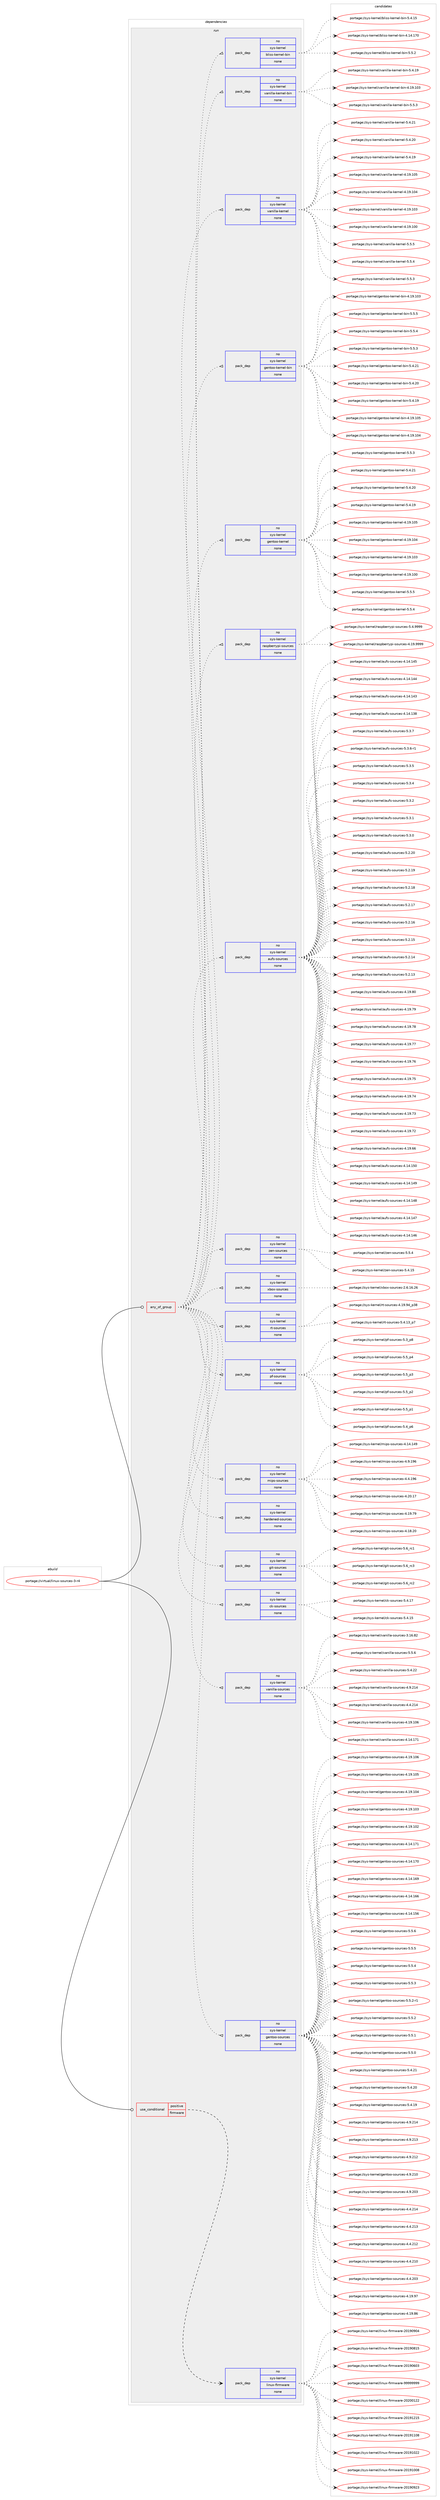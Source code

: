 digraph prolog {

# *************
# Graph options
# *************

newrank=true;
concentrate=true;
compound=true;
graph [rankdir=LR,fontname=Helvetica,fontsize=10,ranksep=1.5];#, ranksep=2.5, nodesep=0.2];
edge  [arrowhead=vee];
node  [fontname=Helvetica,fontsize=10];

# **********
# The ebuild
# **********

subgraph cluster_leftcol {
color=gray;
rank=same;
label=<<i>ebuild</i>>;
id [label="portage://virtual/linux-sources-3-r4", color=red, width=4, href="../virtual/linux-sources-3-r4.svg"];
}

# ****************
# The dependencies
# ****************

subgraph cluster_midcol {
color=gray;
label=<<i>dependencies</i>>;
subgraph cluster_compile {
fillcolor="#eeeeee";
style=filled;
label=<<i>compile</i>>;
}
subgraph cluster_compileandrun {
fillcolor="#eeeeee";
style=filled;
label=<<i>compile and run</i>>;
}
subgraph cluster_run {
fillcolor="#eeeeee";
style=filled;
label=<<i>run</i>>;
subgraph any614 {
dependency27042 [label=<<TABLE BORDER="0" CELLBORDER="1" CELLSPACING="0" CELLPADDING="4"><TR><TD CELLPADDING="10">any_of_group</TD></TR></TABLE>>, shape=none, color=red];subgraph pack21872 {
dependency27043 [label=<<TABLE BORDER="0" CELLBORDER="1" CELLSPACING="0" CELLPADDING="4" WIDTH="220"><TR><TD ROWSPAN="6" CELLPADDING="30">pack_dep</TD></TR><TR><TD WIDTH="110">no</TD></TR><TR><TD>sys-kernel</TD></TR><TR><TD>gentoo-sources</TD></TR><TR><TD>none</TD></TR><TR><TD></TD></TR></TABLE>>, shape=none, color=blue];
}
dependency27042:e -> dependency27043:w [weight=20,style="dotted",arrowhead="oinv"];
subgraph pack21873 {
dependency27044 [label=<<TABLE BORDER="0" CELLBORDER="1" CELLSPACING="0" CELLPADDING="4" WIDTH="220"><TR><TD ROWSPAN="6" CELLPADDING="30">pack_dep</TD></TR><TR><TD WIDTH="110">no</TD></TR><TR><TD>sys-kernel</TD></TR><TR><TD>vanilla-sources</TD></TR><TR><TD>none</TD></TR><TR><TD></TD></TR></TABLE>>, shape=none, color=blue];
}
dependency27042:e -> dependency27044:w [weight=20,style="dotted",arrowhead="oinv"];
subgraph pack21874 {
dependency27045 [label=<<TABLE BORDER="0" CELLBORDER="1" CELLSPACING="0" CELLPADDING="4" WIDTH="220"><TR><TD ROWSPAN="6" CELLPADDING="30">pack_dep</TD></TR><TR><TD WIDTH="110">no</TD></TR><TR><TD>sys-kernel</TD></TR><TR><TD>ck-sources</TD></TR><TR><TD>none</TD></TR><TR><TD></TD></TR></TABLE>>, shape=none, color=blue];
}
dependency27042:e -> dependency27045:w [weight=20,style="dotted",arrowhead="oinv"];
subgraph pack21875 {
dependency27046 [label=<<TABLE BORDER="0" CELLBORDER="1" CELLSPACING="0" CELLPADDING="4" WIDTH="220"><TR><TD ROWSPAN="6" CELLPADDING="30">pack_dep</TD></TR><TR><TD WIDTH="110">no</TD></TR><TR><TD>sys-kernel</TD></TR><TR><TD>git-sources</TD></TR><TR><TD>none</TD></TR><TR><TD></TD></TR></TABLE>>, shape=none, color=blue];
}
dependency27042:e -> dependency27046:w [weight=20,style="dotted",arrowhead="oinv"];
subgraph pack21876 {
dependency27047 [label=<<TABLE BORDER="0" CELLBORDER="1" CELLSPACING="0" CELLPADDING="4" WIDTH="220"><TR><TD ROWSPAN="6" CELLPADDING="30">pack_dep</TD></TR><TR><TD WIDTH="110">no</TD></TR><TR><TD>sys-kernel</TD></TR><TR><TD>hardened-sources</TD></TR><TR><TD>none</TD></TR><TR><TD></TD></TR></TABLE>>, shape=none, color=blue];
}
dependency27042:e -> dependency27047:w [weight=20,style="dotted",arrowhead="oinv"];
subgraph pack21877 {
dependency27048 [label=<<TABLE BORDER="0" CELLBORDER="1" CELLSPACING="0" CELLPADDING="4" WIDTH="220"><TR><TD ROWSPAN="6" CELLPADDING="30">pack_dep</TD></TR><TR><TD WIDTH="110">no</TD></TR><TR><TD>sys-kernel</TD></TR><TR><TD>mips-sources</TD></TR><TR><TD>none</TD></TR><TR><TD></TD></TR></TABLE>>, shape=none, color=blue];
}
dependency27042:e -> dependency27048:w [weight=20,style="dotted",arrowhead="oinv"];
subgraph pack21878 {
dependency27049 [label=<<TABLE BORDER="0" CELLBORDER="1" CELLSPACING="0" CELLPADDING="4" WIDTH="220"><TR><TD ROWSPAN="6" CELLPADDING="30">pack_dep</TD></TR><TR><TD WIDTH="110">no</TD></TR><TR><TD>sys-kernel</TD></TR><TR><TD>pf-sources</TD></TR><TR><TD>none</TD></TR><TR><TD></TD></TR></TABLE>>, shape=none, color=blue];
}
dependency27042:e -> dependency27049:w [weight=20,style="dotted",arrowhead="oinv"];
subgraph pack21879 {
dependency27050 [label=<<TABLE BORDER="0" CELLBORDER="1" CELLSPACING="0" CELLPADDING="4" WIDTH="220"><TR><TD ROWSPAN="6" CELLPADDING="30">pack_dep</TD></TR><TR><TD WIDTH="110">no</TD></TR><TR><TD>sys-kernel</TD></TR><TR><TD>rt-sources</TD></TR><TR><TD>none</TD></TR><TR><TD></TD></TR></TABLE>>, shape=none, color=blue];
}
dependency27042:e -> dependency27050:w [weight=20,style="dotted",arrowhead="oinv"];
subgraph pack21880 {
dependency27051 [label=<<TABLE BORDER="0" CELLBORDER="1" CELLSPACING="0" CELLPADDING="4" WIDTH="220"><TR><TD ROWSPAN="6" CELLPADDING="30">pack_dep</TD></TR><TR><TD WIDTH="110">no</TD></TR><TR><TD>sys-kernel</TD></TR><TR><TD>xbox-sources</TD></TR><TR><TD>none</TD></TR><TR><TD></TD></TR></TABLE>>, shape=none, color=blue];
}
dependency27042:e -> dependency27051:w [weight=20,style="dotted",arrowhead="oinv"];
subgraph pack21881 {
dependency27052 [label=<<TABLE BORDER="0" CELLBORDER="1" CELLSPACING="0" CELLPADDING="4" WIDTH="220"><TR><TD ROWSPAN="6" CELLPADDING="30">pack_dep</TD></TR><TR><TD WIDTH="110">no</TD></TR><TR><TD>sys-kernel</TD></TR><TR><TD>zen-sources</TD></TR><TR><TD>none</TD></TR><TR><TD></TD></TR></TABLE>>, shape=none, color=blue];
}
dependency27042:e -> dependency27052:w [weight=20,style="dotted",arrowhead="oinv"];
subgraph pack21882 {
dependency27053 [label=<<TABLE BORDER="0" CELLBORDER="1" CELLSPACING="0" CELLPADDING="4" WIDTH="220"><TR><TD ROWSPAN="6" CELLPADDING="30">pack_dep</TD></TR><TR><TD WIDTH="110">no</TD></TR><TR><TD>sys-kernel</TD></TR><TR><TD>aufs-sources</TD></TR><TR><TD>none</TD></TR><TR><TD></TD></TR></TABLE>>, shape=none, color=blue];
}
dependency27042:e -> dependency27053:w [weight=20,style="dotted",arrowhead="oinv"];
subgraph pack21883 {
dependency27054 [label=<<TABLE BORDER="0" CELLBORDER="1" CELLSPACING="0" CELLPADDING="4" WIDTH="220"><TR><TD ROWSPAN="6" CELLPADDING="30">pack_dep</TD></TR><TR><TD WIDTH="110">no</TD></TR><TR><TD>sys-kernel</TD></TR><TR><TD>raspberrypi-sources</TD></TR><TR><TD>none</TD></TR><TR><TD></TD></TR></TABLE>>, shape=none, color=blue];
}
dependency27042:e -> dependency27054:w [weight=20,style="dotted",arrowhead="oinv"];
subgraph pack21884 {
dependency27055 [label=<<TABLE BORDER="0" CELLBORDER="1" CELLSPACING="0" CELLPADDING="4" WIDTH="220"><TR><TD ROWSPAN="6" CELLPADDING="30">pack_dep</TD></TR><TR><TD WIDTH="110">no</TD></TR><TR><TD>sys-kernel</TD></TR><TR><TD>gentoo-kernel</TD></TR><TR><TD>none</TD></TR><TR><TD></TD></TR></TABLE>>, shape=none, color=blue];
}
dependency27042:e -> dependency27055:w [weight=20,style="dotted",arrowhead="oinv"];
subgraph pack21885 {
dependency27056 [label=<<TABLE BORDER="0" CELLBORDER="1" CELLSPACING="0" CELLPADDING="4" WIDTH="220"><TR><TD ROWSPAN="6" CELLPADDING="30">pack_dep</TD></TR><TR><TD WIDTH="110">no</TD></TR><TR><TD>sys-kernel</TD></TR><TR><TD>gentoo-kernel-bin</TD></TR><TR><TD>none</TD></TR><TR><TD></TD></TR></TABLE>>, shape=none, color=blue];
}
dependency27042:e -> dependency27056:w [weight=20,style="dotted",arrowhead="oinv"];
subgraph pack21886 {
dependency27057 [label=<<TABLE BORDER="0" CELLBORDER="1" CELLSPACING="0" CELLPADDING="4" WIDTH="220"><TR><TD ROWSPAN="6" CELLPADDING="30">pack_dep</TD></TR><TR><TD WIDTH="110">no</TD></TR><TR><TD>sys-kernel</TD></TR><TR><TD>vanilla-kernel</TD></TR><TR><TD>none</TD></TR><TR><TD></TD></TR></TABLE>>, shape=none, color=blue];
}
dependency27042:e -> dependency27057:w [weight=20,style="dotted",arrowhead="oinv"];
subgraph pack21887 {
dependency27058 [label=<<TABLE BORDER="0" CELLBORDER="1" CELLSPACING="0" CELLPADDING="4" WIDTH="220"><TR><TD ROWSPAN="6" CELLPADDING="30">pack_dep</TD></TR><TR><TD WIDTH="110">no</TD></TR><TR><TD>sys-kernel</TD></TR><TR><TD>vanilla-kernel-bin</TD></TR><TR><TD>none</TD></TR><TR><TD></TD></TR></TABLE>>, shape=none, color=blue];
}
dependency27042:e -> dependency27058:w [weight=20,style="dotted",arrowhead="oinv"];
subgraph pack21888 {
dependency27059 [label=<<TABLE BORDER="0" CELLBORDER="1" CELLSPACING="0" CELLPADDING="4" WIDTH="220"><TR><TD ROWSPAN="6" CELLPADDING="30">pack_dep</TD></TR><TR><TD WIDTH="110">no</TD></TR><TR><TD>sys-kernel</TD></TR><TR><TD>bliss-kernel-bin</TD></TR><TR><TD>none</TD></TR><TR><TD></TD></TR></TABLE>>, shape=none, color=blue];
}
dependency27042:e -> dependency27059:w [weight=20,style="dotted",arrowhead="oinv"];
}
id:e -> dependency27042:w [weight=20,style="solid",arrowhead="odot"];
subgraph cond4539 {
dependency27060 [label=<<TABLE BORDER="0" CELLBORDER="1" CELLSPACING="0" CELLPADDING="4"><TR><TD ROWSPAN="3" CELLPADDING="10">use_conditional</TD></TR><TR><TD>positive</TD></TR><TR><TD>firmware</TD></TR></TABLE>>, shape=none, color=red];
subgraph pack21889 {
dependency27061 [label=<<TABLE BORDER="0" CELLBORDER="1" CELLSPACING="0" CELLPADDING="4" WIDTH="220"><TR><TD ROWSPAN="6" CELLPADDING="30">pack_dep</TD></TR><TR><TD WIDTH="110">no</TD></TR><TR><TD>sys-kernel</TD></TR><TR><TD>linux-firmware</TD></TR><TR><TD>none</TD></TR><TR><TD></TD></TR></TABLE>>, shape=none, color=blue];
}
dependency27060:e -> dependency27061:w [weight=20,style="dashed",arrowhead="vee"];
}
id:e -> dependency27060:w [weight=20,style="solid",arrowhead="odot"];
}
}

# **************
# The candidates
# **************

subgraph cluster_choices {
rank=same;
color=gray;
label=<<i>candidates</i>>;

subgraph choice21872 {
color=black;
nodesep=1;
choice11512111545107101114110101108471031011101161111114511511111711499101115455346534654 [label="portage://sys-kernel/gentoo-sources-5.5.6", color=red, width=4,href="../sys-kernel/gentoo-sources-5.5.6.svg"];
choice11512111545107101114110101108471031011101161111114511511111711499101115455346534653 [label="portage://sys-kernel/gentoo-sources-5.5.5", color=red, width=4,href="../sys-kernel/gentoo-sources-5.5.5.svg"];
choice11512111545107101114110101108471031011101161111114511511111711499101115455346534652 [label="portage://sys-kernel/gentoo-sources-5.5.4", color=red, width=4,href="../sys-kernel/gentoo-sources-5.5.4.svg"];
choice11512111545107101114110101108471031011101161111114511511111711499101115455346534651 [label="portage://sys-kernel/gentoo-sources-5.5.3", color=red, width=4,href="../sys-kernel/gentoo-sources-5.5.3.svg"];
choice115121115451071011141101011084710310111011611111145115111117114991011154553465346504511449 [label="portage://sys-kernel/gentoo-sources-5.5.2-r1", color=red, width=4,href="../sys-kernel/gentoo-sources-5.5.2-r1.svg"];
choice11512111545107101114110101108471031011101161111114511511111711499101115455346534650 [label="portage://sys-kernel/gentoo-sources-5.5.2", color=red, width=4,href="../sys-kernel/gentoo-sources-5.5.2.svg"];
choice11512111545107101114110101108471031011101161111114511511111711499101115455346534649 [label="portage://sys-kernel/gentoo-sources-5.5.1", color=red, width=4,href="../sys-kernel/gentoo-sources-5.5.1.svg"];
choice11512111545107101114110101108471031011101161111114511511111711499101115455346534648 [label="portage://sys-kernel/gentoo-sources-5.5.0", color=red, width=4,href="../sys-kernel/gentoo-sources-5.5.0.svg"];
choice1151211154510710111411010110847103101110116111111451151111171149910111545534652465049 [label="portage://sys-kernel/gentoo-sources-5.4.21", color=red, width=4,href="../sys-kernel/gentoo-sources-5.4.21.svg"];
choice1151211154510710111411010110847103101110116111111451151111171149910111545534652465048 [label="portage://sys-kernel/gentoo-sources-5.4.20", color=red, width=4,href="../sys-kernel/gentoo-sources-5.4.20.svg"];
choice1151211154510710111411010110847103101110116111111451151111171149910111545534652464957 [label="portage://sys-kernel/gentoo-sources-5.4.19", color=red, width=4,href="../sys-kernel/gentoo-sources-5.4.19.svg"];
choice115121115451071011141101011084710310111011611111145115111117114991011154552465746504952 [label="portage://sys-kernel/gentoo-sources-4.9.214", color=red, width=4,href="../sys-kernel/gentoo-sources-4.9.214.svg"];
choice115121115451071011141101011084710310111011611111145115111117114991011154552465746504951 [label="portage://sys-kernel/gentoo-sources-4.9.213", color=red, width=4,href="../sys-kernel/gentoo-sources-4.9.213.svg"];
choice115121115451071011141101011084710310111011611111145115111117114991011154552465746504950 [label="portage://sys-kernel/gentoo-sources-4.9.212", color=red, width=4,href="../sys-kernel/gentoo-sources-4.9.212.svg"];
choice115121115451071011141101011084710310111011611111145115111117114991011154552465746504948 [label="portage://sys-kernel/gentoo-sources-4.9.210", color=red, width=4,href="../sys-kernel/gentoo-sources-4.9.210.svg"];
choice115121115451071011141101011084710310111011611111145115111117114991011154552465746504851 [label="portage://sys-kernel/gentoo-sources-4.9.203", color=red, width=4,href="../sys-kernel/gentoo-sources-4.9.203.svg"];
choice115121115451071011141101011084710310111011611111145115111117114991011154552465246504952 [label="portage://sys-kernel/gentoo-sources-4.4.214", color=red, width=4,href="../sys-kernel/gentoo-sources-4.4.214.svg"];
choice115121115451071011141101011084710310111011611111145115111117114991011154552465246504951 [label="portage://sys-kernel/gentoo-sources-4.4.213", color=red, width=4,href="../sys-kernel/gentoo-sources-4.4.213.svg"];
choice115121115451071011141101011084710310111011611111145115111117114991011154552465246504950 [label="portage://sys-kernel/gentoo-sources-4.4.212", color=red, width=4,href="../sys-kernel/gentoo-sources-4.4.212.svg"];
choice115121115451071011141101011084710310111011611111145115111117114991011154552465246504948 [label="portage://sys-kernel/gentoo-sources-4.4.210", color=red, width=4,href="../sys-kernel/gentoo-sources-4.4.210.svg"];
choice115121115451071011141101011084710310111011611111145115111117114991011154552465246504851 [label="portage://sys-kernel/gentoo-sources-4.4.203", color=red, width=4,href="../sys-kernel/gentoo-sources-4.4.203.svg"];
choice115121115451071011141101011084710310111011611111145115111117114991011154552464957465755 [label="portage://sys-kernel/gentoo-sources-4.19.97", color=red, width=4,href="../sys-kernel/gentoo-sources-4.19.97.svg"];
choice115121115451071011141101011084710310111011611111145115111117114991011154552464957465654 [label="portage://sys-kernel/gentoo-sources-4.19.86", color=red, width=4,href="../sys-kernel/gentoo-sources-4.19.86.svg"];
choice11512111545107101114110101108471031011101161111114511511111711499101115455246495746494854 [label="portage://sys-kernel/gentoo-sources-4.19.106", color=red, width=4,href="../sys-kernel/gentoo-sources-4.19.106.svg"];
choice11512111545107101114110101108471031011101161111114511511111711499101115455246495746494853 [label="portage://sys-kernel/gentoo-sources-4.19.105", color=red, width=4,href="../sys-kernel/gentoo-sources-4.19.105.svg"];
choice11512111545107101114110101108471031011101161111114511511111711499101115455246495746494852 [label="portage://sys-kernel/gentoo-sources-4.19.104", color=red, width=4,href="../sys-kernel/gentoo-sources-4.19.104.svg"];
choice11512111545107101114110101108471031011101161111114511511111711499101115455246495746494851 [label="portage://sys-kernel/gentoo-sources-4.19.103", color=red, width=4,href="../sys-kernel/gentoo-sources-4.19.103.svg"];
choice11512111545107101114110101108471031011101161111114511511111711499101115455246495746494850 [label="portage://sys-kernel/gentoo-sources-4.19.102", color=red, width=4,href="../sys-kernel/gentoo-sources-4.19.102.svg"];
choice11512111545107101114110101108471031011101161111114511511111711499101115455246495246495549 [label="portage://sys-kernel/gentoo-sources-4.14.171", color=red, width=4,href="../sys-kernel/gentoo-sources-4.14.171.svg"];
choice11512111545107101114110101108471031011101161111114511511111711499101115455246495246495548 [label="portage://sys-kernel/gentoo-sources-4.14.170", color=red, width=4,href="../sys-kernel/gentoo-sources-4.14.170.svg"];
choice11512111545107101114110101108471031011101161111114511511111711499101115455246495246495457 [label="portage://sys-kernel/gentoo-sources-4.14.169", color=red, width=4,href="../sys-kernel/gentoo-sources-4.14.169.svg"];
choice11512111545107101114110101108471031011101161111114511511111711499101115455246495246495454 [label="portage://sys-kernel/gentoo-sources-4.14.166", color=red, width=4,href="../sys-kernel/gentoo-sources-4.14.166.svg"];
choice11512111545107101114110101108471031011101161111114511511111711499101115455246495246495354 [label="portage://sys-kernel/gentoo-sources-4.14.156", color=red, width=4,href="../sys-kernel/gentoo-sources-4.14.156.svg"];
dependency27043:e -> choice11512111545107101114110101108471031011101161111114511511111711499101115455346534654:w [style=dotted,weight="100"];
dependency27043:e -> choice11512111545107101114110101108471031011101161111114511511111711499101115455346534653:w [style=dotted,weight="100"];
dependency27043:e -> choice11512111545107101114110101108471031011101161111114511511111711499101115455346534652:w [style=dotted,weight="100"];
dependency27043:e -> choice11512111545107101114110101108471031011101161111114511511111711499101115455346534651:w [style=dotted,weight="100"];
dependency27043:e -> choice115121115451071011141101011084710310111011611111145115111117114991011154553465346504511449:w [style=dotted,weight="100"];
dependency27043:e -> choice11512111545107101114110101108471031011101161111114511511111711499101115455346534650:w [style=dotted,weight="100"];
dependency27043:e -> choice11512111545107101114110101108471031011101161111114511511111711499101115455346534649:w [style=dotted,weight="100"];
dependency27043:e -> choice11512111545107101114110101108471031011101161111114511511111711499101115455346534648:w [style=dotted,weight="100"];
dependency27043:e -> choice1151211154510710111411010110847103101110116111111451151111171149910111545534652465049:w [style=dotted,weight="100"];
dependency27043:e -> choice1151211154510710111411010110847103101110116111111451151111171149910111545534652465048:w [style=dotted,weight="100"];
dependency27043:e -> choice1151211154510710111411010110847103101110116111111451151111171149910111545534652464957:w [style=dotted,weight="100"];
dependency27043:e -> choice115121115451071011141101011084710310111011611111145115111117114991011154552465746504952:w [style=dotted,weight="100"];
dependency27043:e -> choice115121115451071011141101011084710310111011611111145115111117114991011154552465746504951:w [style=dotted,weight="100"];
dependency27043:e -> choice115121115451071011141101011084710310111011611111145115111117114991011154552465746504950:w [style=dotted,weight="100"];
dependency27043:e -> choice115121115451071011141101011084710310111011611111145115111117114991011154552465746504948:w [style=dotted,weight="100"];
dependency27043:e -> choice115121115451071011141101011084710310111011611111145115111117114991011154552465746504851:w [style=dotted,weight="100"];
dependency27043:e -> choice115121115451071011141101011084710310111011611111145115111117114991011154552465246504952:w [style=dotted,weight="100"];
dependency27043:e -> choice115121115451071011141101011084710310111011611111145115111117114991011154552465246504951:w [style=dotted,weight="100"];
dependency27043:e -> choice115121115451071011141101011084710310111011611111145115111117114991011154552465246504950:w [style=dotted,weight="100"];
dependency27043:e -> choice115121115451071011141101011084710310111011611111145115111117114991011154552465246504948:w [style=dotted,weight="100"];
dependency27043:e -> choice115121115451071011141101011084710310111011611111145115111117114991011154552465246504851:w [style=dotted,weight="100"];
dependency27043:e -> choice115121115451071011141101011084710310111011611111145115111117114991011154552464957465755:w [style=dotted,weight="100"];
dependency27043:e -> choice115121115451071011141101011084710310111011611111145115111117114991011154552464957465654:w [style=dotted,weight="100"];
dependency27043:e -> choice11512111545107101114110101108471031011101161111114511511111711499101115455246495746494854:w [style=dotted,weight="100"];
dependency27043:e -> choice11512111545107101114110101108471031011101161111114511511111711499101115455246495746494853:w [style=dotted,weight="100"];
dependency27043:e -> choice11512111545107101114110101108471031011101161111114511511111711499101115455246495746494852:w [style=dotted,weight="100"];
dependency27043:e -> choice11512111545107101114110101108471031011101161111114511511111711499101115455246495746494851:w [style=dotted,weight="100"];
dependency27043:e -> choice11512111545107101114110101108471031011101161111114511511111711499101115455246495746494850:w [style=dotted,weight="100"];
dependency27043:e -> choice11512111545107101114110101108471031011101161111114511511111711499101115455246495246495549:w [style=dotted,weight="100"];
dependency27043:e -> choice11512111545107101114110101108471031011101161111114511511111711499101115455246495246495548:w [style=dotted,weight="100"];
dependency27043:e -> choice11512111545107101114110101108471031011101161111114511511111711499101115455246495246495457:w [style=dotted,weight="100"];
dependency27043:e -> choice11512111545107101114110101108471031011101161111114511511111711499101115455246495246495454:w [style=dotted,weight="100"];
dependency27043:e -> choice11512111545107101114110101108471031011101161111114511511111711499101115455246495246495354:w [style=dotted,weight="100"];
}
subgraph choice21873 {
color=black;
nodesep=1;
choice115121115451071011141101011084711897110105108108974511511111711499101115455346534654 [label="portage://sys-kernel/vanilla-sources-5.5.6", color=red, width=4,href="../sys-kernel/vanilla-sources-5.5.6.svg"];
choice11512111545107101114110101108471189711010510810897451151111171149910111545534652465050 [label="portage://sys-kernel/vanilla-sources-5.4.22", color=red, width=4,href="../sys-kernel/vanilla-sources-5.4.22.svg"];
choice1151211154510710111411010110847118971101051081089745115111117114991011154552465746504952 [label="portage://sys-kernel/vanilla-sources-4.9.214", color=red, width=4,href="../sys-kernel/vanilla-sources-4.9.214.svg"];
choice1151211154510710111411010110847118971101051081089745115111117114991011154552465246504952 [label="portage://sys-kernel/vanilla-sources-4.4.214", color=red, width=4,href="../sys-kernel/vanilla-sources-4.4.214.svg"];
choice115121115451071011141101011084711897110105108108974511511111711499101115455246495746494854 [label="portage://sys-kernel/vanilla-sources-4.19.106", color=red, width=4,href="../sys-kernel/vanilla-sources-4.19.106.svg"];
choice115121115451071011141101011084711897110105108108974511511111711499101115455246495246495549 [label="portage://sys-kernel/vanilla-sources-4.14.171", color=red, width=4,href="../sys-kernel/vanilla-sources-4.14.171.svg"];
choice1151211154510710111411010110847118971101051081089745115111117114991011154551464954465650 [label="portage://sys-kernel/vanilla-sources-3.16.82", color=red, width=4,href="../sys-kernel/vanilla-sources-3.16.82.svg"];
dependency27044:e -> choice115121115451071011141101011084711897110105108108974511511111711499101115455346534654:w [style=dotted,weight="100"];
dependency27044:e -> choice11512111545107101114110101108471189711010510810897451151111171149910111545534652465050:w [style=dotted,weight="100"];
dependency27044:e -> choice1151211154510710111411010110847118971101051081089745115111117114991011154552465746504952:w [style=dotted,weight="100"];
dependency27044:e -> choice1151211154510710111411010110847118971101051081089745115111117114991011154552465246504952:w [style=dotted,weight="100"];
dependency27044:e -> choice115121115451071011141101011084711897110105108108974511511111711499101115455246495746494854:w [style=dotted,weight="100"];
dependency27044:e -> choice115121115451071011141101011084711897110105108108974511511111711499101115455246495246495549:w [style=dotted,weight="100"];
dependency27044:e -> choice1151211154510710111411010110847118971101051081089745115111117114991011154551464954465650:w [style=dotted,weight="100"];
}
subgraph choice21874 {
color=black;
nodesep=1;
choice115121115451071011141101011084799107451151111171149910111545534652464955 [label="portage://sys-kernel/ck-sources-5.4.17", color=red, width=4,href="../sys-kernel/ck-sources-5.4.17.svg"];
choice115121115451071011141101011084799107451151111171149910111545534652464953 [label="portage://sys-kernel/ck-sources-5.4.15", color=red, width=4,href="../sys-kernel/ck-sources-5.4.15.svg"];
dependency27045:e -> choice115121115451071011141101011084799107451151111171149910111545534652464955:w [style=dotted,weight="100"];
dependency27045:e -> choice115121115451071011141101011084799107451151111171149910111545534652464953:w [style=dotted,weight="100"];
}
subgraph choice21875 {
color=black;
nodesep=1;
choice1151211154510710111411010110847103105116451151111171149910111545534654951149951 [label="portage://sys-kernel/git-sources-5.6_rc3", color=red, width=4,href="../sys-kernel/git-sources-5.6_rc3.svg"];
choice1151211154510710111411010110847103105116451151111171149910111545534654951149950 [label="portage://sys-kernel/git-sources-5.6_rc2", color=red, width=4,href="../sys-kernel/git-sources-5.6_rc2.svg"];
choice1151211154510710111411010110847103105116451151111171149910111545534654951149949 [label="portage://sys-kernel/git-sources-5.6_rc1", color=red, width=4,href="../sys-kernel/git-sources-5.6_rc1.svg"];
dependency27046:e -> choice1151211154510710111411010110847103105116451151111171149910111545534654951149951:w [style=dotted,weight="100"];
dependency27046:e -> choice1151211154510710111411010110847103105116451151111171149910111545534654951149950:w [style=dotted,weight="100"];
dependency27046:e -> choice1151211154510710111411010110847103105116451151111171149910111545534654951149949:w [style=dotted,weight="100"];
}
subgraph choice21876 {
color=black;
nodesep=1;
}
subgraph choice21877 {
color=black;
nodesep=1;
choice115121115451071011141101011084710910511211545115111117114991011154552465746495754 [label="portage://sys-kernel/mips-sources-4.9.196", color=red, width=4,href="../sys-kernel/mips-sources-4.9.196.svg"];
choice115121115451071011141101011084710910511211545115111117114991011154552465246495754 [label="portage://sys-kernel/mips-sources-4.4.196", color=red, width=4,href="../sys-kernel/mips-sources-4.4.196.svg"];
choice115121115451071011141101011084710910511211545115111117114991011154552465048464955 [label="portage://sys-kernel/mips-sources-4.20.17", color=red, width=4,href="../sys-kernel/mips-sources-4.20.17.svg"];
choice115121115451071011141101011084710910511211545115111117114991011154552464957465557 [label="portage://sys-kernel/mips-sources-4.19.79", color=red, width=4,href="../sys-kernel/mips-sources-4.19.79.svg"];
choice115121115451071011141101011084710910511211545115111117114991011154552464956465048 [label="portage://sys-kernel/mips-sources-4.18.20", color=red, width=4,href="../sys-kernel/mips-sources-4.18.20.svg"];
choice11512111545107101114110101108471091051121154511511111711499101115455246495246495257 [label="portage://sys-kernel/mips-sources-4.14.149", color=red, width=4,href="../sys-kernel/mips-sources-4.14.149.svg"];
dependency27048:e -> choice115121115451071011141101011084710910511211545115111117114991011154552465746495754:w [style=dotted,weight="100"];
dependency27048:e -> choice115121115451071011141101011084710910511211545115111117114991011154552465246495754:w [style=dotted,weight="100"];
dependency27048:e -> choice115121115451071011141101011084710910511211545115111117114991011154552465048464955:w [style=dotted,weight="100"];
dependency27048:e -> choice115121115451071011141101011084710910511211545115111117114991011154552464957465557:w [style=dotted,weight="100"];
dependency27048:e -> choice115121115451071011141101011084710910511211545115111117114991011154552464956465048:w [style=dotted,weight="100"];
dependency27048:e -> choice11512111545107101114110101108471091051121154511511111711499101115455246495246495257:w [style=dotted,weight="100"];
}
subgraph choice21878 {
color=black;
nodesep=1;
choice11512111545107101114110101108471121024511511111711499101115455346539511252 [label="portage://sys-kernel/pf-sources-5.5_p4", color=red, width=4,href="../sys-kernel/pf-sources-5.5_p4.svg"];
choice11512111545107101114110101108471121024511511111711499101115455346539511251 [label="portage://sys-kernel/pf-sources-5.5_p3", color=red, width=4,href="../sys-kernel/pf-sources-5.5_p3.svg"];
choice11512111545107101114110101108471121024511511111711499101115455346539511250 [label="portage://sys-kernel/pf-sources-5.5_p2", color=red, width=4,href="../sys-kernel/pf-sources-5.5_p2.svg"];
choice11512111545107101114110101108471121024511511111711499101115455346539511249 [label="portage://sys-kernel/pf-sources-5.5_p1", color=red, width=4,href="../sys-kernel/pf-sources-5.5_p1.svg"];
choice11512111545107101114110101108471121024511511111711499101115455346529511254 [label="portage://sys-kernel/pf-sources-5.4_p6", color=red, width=4,href="../sys-kernel/pf-sources-5.4_p6.svg"];
choice11512111545107101114110101108471121024511511111711499101115455346519511256 [label="portage://sys-kernel/pf-sources-5.3_p8", color=red, width=4,href="../sys-kernel/pf-sources-5.3_p8.svg"];
dependency27049:e -> choice11512111545107101114110101108471121024511511111711499101115455346539511252:w [style=dotted,weight="100"];
dependency27049:e -> choice11512111545107101114110101108471121024511511111711499101115455346539511251:w [style=dotted,weight="100"];
dependency27049:e -> choice11512111545107101114110101108471121024511511111711499101115455346539511250:w [style=dotted,weight="100"];
dependency27049:e -> choice11512111545107101114110101108471121024511511111711499101115455346539511249:w [style=dotted,weight="100"];
dependency27049:e -> choice11512111545107101114110101108471121024511511111711499101115455346529511254:w [style=dotted,weight="100"];
dependency27049:e -> choice11512111545107101114110101108471121024511511111711499101115455346519511256:w [style=dotted,weight="100"];
}
subgraph choice21879 {
color=black;
nodesep=1;
choice11512111545107101114110101108471141164511511111711499101115455346524649519511255 [label="portage://sys-kernel/rt-sources-5.4.13_p7", color=red, width=4,href="../sys-kernel/rt-sources-5.4.13_p7.svg"];
choice115121115451071011141101011084711411645115111117114991011154552464957465752951125156 [label="portage://sys-kernel/rt-sources-4.19.94_p38", color=red, width=4,href="../sys-kernel/rt-sources-4.19.94_p38.svg"];
dependency27050:e -> choice11512111545107101114110101108471141164511511111711499101115455346524649519511255:w [style=dotted,weight="100"];
dependency27050:e -> choice115121115451071011141101011084711411645115111117114991011154552464957465752951125156:w [style=dotted,weight="100"];
}
subgraph choice21880 {
color=black;
nodesep=1;
choice115121115451071011141101011084712098111120451151111171149910111545504654464954465054 [label="portage://sys-kernel/xbox-sources-2.6.16.26", color=red, width=4,href="../sys-kernel/xbox-sources-2.6.16.26.svg"];
dependency27051:e -> choice115121115451071011141101011084712098111120451151111171149910111545504654464954465054:w [style=dotted,weight="100"];
}
subgraph choice21881 {
color=black;
nodesep=1;
choice11512111545107101114110101108471221011104511511111711499101115455346534652 [label="portage://sys-kernel/zen-sources-5.5.4", color=red, width=4,href="../sys-kernel/zen-sources-5.5.4.svg"];
choice1151211154510710111411010110847122101110451151111171149910111545534652464953 [label="portage://sys-kernel/zen-sources-5.4.15", color=red, width=4,href="../sys-kernel/zen-sources-5.4.15.svg"];
dependency27052:e -> choice11512111545107101114110101108471221011104511511111711499101115455346534652:w [style=dotted,weight="100"];
dependency27052:e -> choice1151211154510710111411010110847122101110451151111171149910111545534652464953:w [style=dotted,weight="100"];
}
subgraph choice21882 {
color=black;
nodesep=1;
choice1151211154510710111411010110847971171021154511511111711499101115455346514655 [label="portage://sys-kernel/aufs-sources-5.3.7", color=red, width=4,href="../sys-kernel/aufs-sources-5.3.7.svg"];
choice11512111545107101114110101108479711710211545115111117114991011154553465146544511449 [label="portage://sys-kernel/aufs-sources-5.3.6-r1", color=red, width=4,href="../sys-kernel/aufs-sources-5.3.6-r1.svg"];
choice1151211154510710111411010110847971171021154511511111711499101115455346514653 [label="portage://sys-kernel/aufs-sources-5.3.5", color=red, width=4,href="../sys-kernel/aufs-sources-5.3.5.svg"];
choice1151211154510710111411010110847971171021154511511111711499101115455346514652 [label="portage://sys-kernel/aufs-sources-5.3.4", color=red, width=4,href="../sys-kernel/aufs-sources-5.3.4.svg"];
choice1151211154510710111411010110847971171021154511511111711499101115455346514650 [label="portage://sys-kernel/aufs-sources-5.3.2", color=red, width=4,href="../sys-kernel/aufs-sources-5.3.2.svg"];
choice1151211154510710111411010110847971171021154511511111711499101115455346514649 [label="portage://sys-kernel/aufs-sources-5.3.1", color=red, width=4,href="../sys-kernel/aufs-sources-5.3.1.svg"];
choice1151211154510710111411010110847971171021154511511111711499101115455346514648 [label="portage://sys-kernel/aufs-sources-5.3.0", color=red, width=4,href="../sys-kernel/aufs-sources-5.3.0.svg"];
choice115121115451071011141101011084797117102115451151111171149910111545534650465048 [label="portage://sys-kernel/aufs-sources-5.2.20", color=red, width=4,href="../sys-kernel/aufs-sources-5.2.20.svg"];
choice115121115451071011141101011084797117102115451151111171149910111545534650464957 [label="portage://sys-kernel/aufs-sources-5.2.19", color=red, width=4,href="../sys-kernel/aufs-sources-5.2.19.svg"];
choice115121115451071011141101011084797117102115451151111171149910111545534650464956 [label="portage://sys-kernel/aufs-sources-5.2.18", color=red, width=4,href="../sys-kernel/aufs-sources-5.2.18.svg"];
choice115121115451071011141101011084797117102115451151111171149910111545534650464955 [label="portage://sys-kernel/aufs-sources-5.2.17", color=red, width=4,href="../sys-kernel/aufs-sources-5.2.17.svg"];
choice115121115451071011141101011084797117102115451151111171149910111545534650464954 [label="portage://sys-kernel/aufs-sources-5.2.16", color=red, width=4,href="../sys-kernel/aufs-sources-5.2.16.svg"];
choice115121115451071011141101011084797117102115451151111171149910111545534650464953 [label="portage://sys-kernel/aufs-sources-5.2.15", color=red, width=4,href="../sys-kernel/aufs-sources-5.2.15.svg"];
choice115121115451071011141101011084797117102115451151111171149910111545534650464952 [label="portage://sys-kernel/aufs-sources-5.2.14", color=red, width=4,href="../sys-kernel/aufs-sources-5.2.14.svg"];
choice115121115451071011141101011084797117102115451151111171149910111545534650464951 [label="portage://sys-kernel/aufs-sources-5.2.13", color=red, width=4,href="../sys-kernel/aufs-sources-5.2.13.svg"];
choice11512111545107101114110101108479711710211545115111117114991011154552464957465648 [label="portage://sys-kernel/aufs-sources-4.19.80", color=red, width=4,href="../sys-kernel/aufs-sources-4.19.80.svg"];
choice11512111545107101114110101108479711710211545115111117114991011154552464957465557 [label="portage://sys-kernel/aufs-sources-4.19.79", color=red, width=4,href="../sys-kernel/aufs-sources-4.19.79.svg"];
choice11512111545107101114110101108479711710211545115111117114991011154552464957465556 [label="portage://sys-kernel/aufs-sources-4.19.78", color=red, width=4,href="../sys-kernel/aufs-sources-4.19.78.svg"];
choice11512111545107101114110101108479711710211545115111117114991011154552464957465555 [label="portage://sys-kernel/aufs-sources-4.19.77", color=red, width=4,href="../sys-kernel/aufs-sources-4.19.77.svg"];
choice11512111545107101114110101108479711710211545115111117114991011154552464957465554 [label="portage://sys-kernel/aufs-sources-4.19.76", color=red, width=4,href="../sys-kernel/aufs-sources-4.19.76.svg"];
choice11512111545107101114110101108479711710211545115111117114991011154552464957465553 [label="portage://sys-kernel/aufs-sources-4.19.75", color=red, width=4,href="../sys-kernel/aufs-sources-4.19.75.svg"];
choice11512111545107101114110101108479711710211545115111117114991011154552464957465552 [label="portage://sys-kernel/aufs-sources-4.19.74", color=red, width=4,href="../sys-kernel/aufs-sources-4.19.74.svg"];
choice11512111545107101114110101108479711710211545115111117114991011154552464957465551 [label="portage://sys-kernel/aufs-sources-4.19.73", color=red, width=4,href="../sys-kernel/aufs-sources-4.19.73.svg"];
choice11512111545107101114110101108479711710211545115111117114991011154552464957465550 [label="portage://sys-kernel/aufs-sources-4.19.72", color=red, width=4,href="../sys-kernel/aufs-sources-4.19.72.svg"];
choice11512111545107101114110101108479711710211545115111117114991011154552464957465454 [label="portage://sys-kernel/aufs-sources-4.19.66", color=red, width=4,href="../sys-kernel/aufs-sources-4.19.66.svg"];
choice1151211154510710111411010110847971171021154511511111711499101115455246495246495348 [label="portage://sys-kernel/aufs-sources-4.14.150", color=red, width=4,href="../sys-kernel/aufs-sources-4.14.150.svg"];
choice1151211154510710111411010110847971171021154511511111711499101115455246495246495257 [label="portage://sys-kernel/aufs-sources-4.14.149", color=red, width=4,href="../sys-kernel/aufs-sources-4.14.149.svg"];
choice1151211154510710111411010110847971171021154511511111711499101115455246495246495256 [label="portage://sys-kernel/aufs-sources-4.14.148", color=red, width=4,href="../sys-kernel/aufs-sources-4.14.148.svg"];
choice1151211154510710111411010110847971171021154511511111711499101115455246495246495255 [label="portage://sys-kernel/aufs-sources-4.14.147", color=red, width=4,href="../sys-kernel/aufs-sources-4.14.147.svg"];
choice1151211154510710111411010110847971171021154511511111711499101115455246495246495254 [label="portage://sys-kernel/aufs-sources-4.14.146", color=red, width=4,href="../sys-kernel/aufs-sources-4.14.146.svg"];
choice1151211154510710111411010110847971171021154511511111711499101115455246495246495253 [label="portage://sys-kernel/aufs-sources-4.14.145", color=red, width=4,href="../sys-kernel/aufs-sources-4.14.145.svg"];
choice1151211154510710111411010110847971171021154511511111711499101115455246495246495252 [label="portage://sys-kernel/aufs-sources-4.14.144", color=red, width=4,href="../sys-kernel/aufs-sources-4.14.144.svg"];
choice1151211154510710111411010110847971171021154511511111711499101115455246495246495251 [label="portage://sys-kernel/aufs-sources-4.14.143", color=red, width=4,href="../sys-kernel/aufs-sources-4.14.143.svg"];
choice1151211154510710111411010110847971171021154511511111711499101115455246495246495156 [label="portage://sys-kernel/aufs-sources-4.14.138", color=red, width=4,href="../sys-kernel/aufs-sources-4.14.138.svg"];
dependency27053:e -> choice1151211154510710111411010110847971171021154511511111711499101115455346514655:w [style=dotted,weight="100"];
dependency27053:e -> choice11512111545107101114110101108479711710211545115111117114991011154553465146544511449:w [style=dotted,weight="100"];
dependency27053:e -> choice1151211154510710111411010110847971171021154511511111711499101115455346514653:w [style=dotted,weight="100"];
dependency27053:e -> choice1151211154510710111411010110847971171021154511511111711499101115455346514652:w [style=dotted,weight="100"];
dependency27053:e -> choice1151211154510710111411010110847971171021154511511111711499101115455346514650:w [style=dotted,weight="100"];
dependency27053:e -> choice1151211154510710111411010110847971171021154511511111711499101115455346514649:w [style=dotted,weight="100"];
dependency27053:e -> choice1151211154510710111411010110847971171021154511511111711499101115455346514648:w [style=dotted,weight="100"];
dependency27053:e -> choice115121115451071011141101011084797117102115451151111171149910111545534650465048:w [style=dotted,weight="100"];
dependency27053:e -> choice115121115451071011141101011084797117102115451151111171149910111545534650464957:w [style=dotted,weight="100"];
dependency27053:e -> choice115121115451071011141101011084797117102115451151111171149910111545534650464956:w [style=dotted,weight="100"];
dependency27053:e -> choice115121115451071011141101011084797117102115451151111171149910111545534650464955:w [style=dotted,weight="100"];
dependency27053:e -> choice115121115451071011141101011084797117102115451151111171149910111545534650464954:w [style=dotted,weight="100"];
dependency27053:e -> choice115121115451071011141101011084797117102115451151111171149910111545534650464953:w [style=dotted,weight="100"];
dependency27053:e -> choice115121115451071011141101011084797117102115451151111171149910111545534650464952:w [style=dotted,weight="100"];
dependency27053:e -> choice115121115451071011141101011084797117102115451151111171149910111545534650464951:w [style=dotted,weight="100"];
dependency27053:e -> choice11512111545107101114110101108479711710211545115111117114991011154552464957465648:w [style=dotted,weight="100"];
dependency27053:e -> choice11512111545107101114110101108479711710211545115111117114991011154552464957465557:w [style=dotted,weight="100"];
dependency27053:e -> choice11512111545107101114110101108479711710211545115111117114991011154552464957465556:w [style=dotted,weight="100"];
dependency27053:e -> choice11512111545107101114110101108479711710211545115111117114991011154552464957465555:w [style=dotted,weight="100"];
dependency27053:e -> choice11512111545107101114110101108479711710211545115111117114991011154552464957465554:w [style=dotted,weight="100"];
dependency27053:e -> choice11512111545107101114110101108479711710211545115111117114991011154552464957465553:w [style=dotted,weight="100"];
dependency27053:e -> choice11512111545107101114110101108479711710211545115111117114991011154552464957465552:w [style=dotted,weight="100"];
dependency27053:e -> choice11512111545107101114110101108479711710211545115111117114991011154552464957465551:w [style=dotted,weight="100"];
dependency27053:e -> choice11512111545107101114110101108479711710211545115111117114991011154552464957465550:w [style=dotted,weight="100"];
dependency27053:e -> choice11512111545107101114110101108479711710211545115111117114991011154552464957465454:w [style=dotted,weight="100"];
dependency27053:e -> choice1151211154510710111411010110847971171021154511511111711499101115455246495246495348:w [style=dotted,weight="100"];
dependency27053:e -> choice1151211154510710111411010110847971171021154511511111711499101115455246495246495257:w [style=dotted,weight="100"];
dependency27053:e -> choice1151211154510710111411010110847971171021154511511111711499101115455246495246495256:w [style=dotted,weight="100"];
dependency27053:e -> choice1151211154510710111411010110847971171021154511511111711499101115455246495246495255:w [style=dotted,weight="100"];
dependency27053:e -> choice1151211154510710111411010110847971171021154511511111711499101115455246495246495254:w [style=dotted,weight="100"];
dependency27053:e -> choice1151211154510710111411010110847971171021154511511111711499101115455246495246495253:w [style=dotted,weight="100"];
dependency27053:e -> choice1151211154510710111411010110847971171021154511511111711499101115455246495246495252:w [style=dotted,weight="100"];
dependency27053:e -> choice1151211154510710111411010110847971171021154511511111711499101115455246495246495251:w [style=dotted,weight="100"];
dependency27053:e -> choice1151211154510710111411010110847971171021154511511111711499101115455246495246495156:w [style=dotted,weight="100"];
}
subgraph choice21883 {
color=black;
nodesep=1;
choice115121115451071011141101011084711497115112981011141141211121054511511111711499101115455346524657575757 [label="portage://sys-kernel/raspberrypi-sources-5.4.9999", color=red, width=4,href="../sys-kernel/raspberrypi-sources-5.4.9999.svg"];
choice11512111545107101114110101108471149711511298101114114121112105451151111171149910111545524649574657575757 [label="portage://sys-kernel/raspberrypi-sources-4.19.9999", color=red, width=4,href="../sys-kernel/raspberrypi-sources-4.19.9999.svg"];
dependency27054:e -> choice115121115451071011141101011084711497115112981011141141211121054511511111711499101115455346524657575757:w [style=dotted,weight="100"];
dependency27054:e -> choice11512111545107101114110101108471149711511298101114114121112105451151111171149910111545524649574657575757:w [style=dotted,weight="100"];
}
subgraph choice21884 {
color=black;
nodesep=1;
choice115121115451071011141101011084710310111011611111145107101114110101108455346534653 [label="portage://sys-kernel/gentoo-kernel-5.5.5", color=red, width=4,href="../sys-kernel/gentoo-kernel-5.5.5.svg"];
choice115121115451071011141101011084710310111011611111145107101114110101108455346534652 [label="portage://sys-kernel/gentoo-kernel-5.5.4", color=red, width=4,href="../sys-kernel/gentoo-kernel-5.5.4.svg"];
choice115121115451071011141101011084710310111011611111145107101114110101108455346534651 [label="portage://sys-kernel/gentoo-kernel-5.5.3", color=red, width=4,href="../sys-kernel/gentoo-kernel-5.5.3.svg"];
choice11512111545107101114110101108471031011101161111114510710111411010110845534652465049 [label="portage://sys-kernel/gentoo-kernel-5.4.21", color=red, width=4,href="../sys-kernel/gentoo-kernel-5.4.21.svg"];
choice11512111545107101114110101108471031011101161111114510710111411010110845534652465048 [label="portage://sys-kernel/gentoo-kernel-5.4.20", color=red, width=4,href="../sys-kernel/gentoo-kernel-5.4.20.svg"];
choice11512111545107101114110101108471031011101161111114510710111411010110845534652464957 [label="portage://sys-kernel/gentoo-kernel-5.4.19", color=red, width=4,href="../sys-kernel/gentoo-kernel-5.4.19.svg"];
choice115121115451071011141101011084710310111011611111145107101114110101108455246495746494853 [label="portage://sys-kernel/gentoo-kernel-4.19.105", color=red, width=4,href="../sys-kernel/gentoo-kernel-4.19.105.svg"];
choice115121115451071011141101011084710310111011611111145107101114110101108455246495746494852 [label="portage://sys-kernel/gentoo-kernel-4.19.104", color=red, width=4,href="../sys-kernel/gentoo-kernel-4.19.104.svg"];
choice115121115451071011141101011084710310111011611111145107101114110101108455246495746494851 [label="portage://sys-kernel/gentoo-kernel-4.19.103", color=red, width=4,href="../sys-kernel/gentoo-kernel-4.19.103.svg"];
choice115121115451071011141101011084710310111011611111145107101114110101108455246495746494848 [label="portage://sys-kernel/gentoo-kernel-4.19.100", color=red, width=4,href="../sys-kernel/gentoo-kernel-4.19.100.svg"];
dependency27055:e -> choice115121115451071011141101011084710310111011611111145107101114110101108455346534653:w [style=dotted,weight="100"];
dependency27055:e -> choice115121115451071011141101011084710310111011611111145107101114110101108455346534652:w [style=dotted,weight="100"];
dependency27055:e -> choice115121115451071011141101011084710310111011611111145107101114110101108455346534651:w [style=dotted,weight="100"];
dependency27055:e -> choice11512111545107101114110101108471031011101161111114510710111411010110845534652465049:w [style=dotted,weight="100"];
dependency27055:e -> choice11512111545107101114110101108471031011101161111114510710111411010110845534652465048:w [style=dotted,weight="100"];
dependency27055:e -> choice11512111545107101114110101108471031011101161111114510710111411010110845534652464957:w [style=dotted,weight="100"];
dependency27055:e -> choice115121115451071011141101011084710310111011611111145107101114110101108455246495746494853:w [style=dotted,weight="100"];
dependency27055:e -> choice115121115451071011141101011084710310111011611111145107101114110101108455246495746494852:w [style=dotted,weight="100"];
dependency27055:e -> choice115121115451071011141101011084710310111011611111145107101114110101108455246495746494851:w [style=dotted,weight="100"];
dependency27055:e -> choice115121115451071011141101011084710310111011611111145107101114110101108455246495746494848:w [style=dotted,weight="100"];
}
subgraph choice21885 {
color=black;
nodesep=1;
choice1151211154510710111411010110847103101110116111111451071011141101011084598105110455346534653 [label="portage://sys-kernel/gentoo-kernel-bin-5.5.5", color=red, width=4,href="../sys-kernel/gentoo-kernel-bin-5.5.5.svg"];
choice1151211154510710111411010110847103101110116111111451071011141101011084598105110455346534652 [label="portage://sys-kernel/gentoo-kernel-bin-5.5.4", color=red, width=4,href="../sys-kernel/gentoo-kernel-bin-5.5.4.svg"];
choice1151211154510710111411010110847103101110116111111451071011141101011084598105110455346534651 [label="portage://sys-kernel/gentoo-kernel-bin-5.5.3", color=red, width=4,href="../sys-kernel/gentoo-kernel-bin-5.5.3.svg"];
choice115121115451071011141101011084710310111011611111145107101114110101108459810511045534652465049 [label="portage://sys-kernel/gentoo-kernel-bin-5.4.21", color=red, width=4,href="../sys-kernel/gentoo-kernel-bin-5.4.21.svg"];
choice115121115451071011141101011084710310111011611111145107101114110101108459810511045534652465048 [label="portage://sys-kernel/gentoo-kernel-bin-5.4.20", color=red, width=4,href="../sys-kernel/gentoo-kernel-bin-5.4.20.svg"];
choice115121115451071011141101011084710310111011611111145107101114110101108459810511045534652464957 [label="portage://sys-kernel/gentoo-kernel-bin-5.4.19", color=red, width=4,href="../sys-kernel/gentoo-kernel-bin-5.4.19.svg"];
choice1151211154510710111411010110847103101110116111111451071011141101011084598105110455246495746494853 [label="portage://sys-kernel/gentoo-kernel-bin-4.19.105", color=red, width=4,href="../sys-kernel/gentoo-kernel-bin-4.19.105.svg"];
choice1151211154510710111411010110847103101110116111111451071011141101011084598105110455246495746494852 [label="portage://sys-kernel/gentoo-kernel-bin-4.19.104", color=red, width=4,href="../sys-kernel/gentoo-kernel-bin-4.19.104.svg"];
choice1151211154510710111411010110847103101110116111111451071011141101011084598105110455246495746494851 [label="portage://sys-kernel/gentoo-kernel-bin-4.19.103", color=red, width=4,href="../sys-kernel/gentoo-kernel-bin-4.19.103.svg"];
dependency27056:e -> choice1151211154510710111411010110847103101110116111111451071011141101011084598105110455346534653:w [style=dotted,weight="100"];
dependency27056:e -> choice1151211154510710111411010110847103101110116111111451071011141101011084598105110455346534652:w [style=dotted,weight="100"];
dependency27056:e -> choice1151211154510710111411010110847103101110116111111451071011141101011084598105110455346534651:w [style=dotted,weight="100"];
dependency27056:e -> choice115121115451071011141101011084710310111011611111145107101114110101108459810511045534652465049:w [style=dotted,weight="100"];
dependency27056:e -> choice115121115451071011141101011084710310111011611111145107101114110101108459810511045534652465048:w [style=dotted,weight="100"];
dependency27056:e -> choice115121115451071011141101011084710310111011611111145107101114110101108459810511045534652464957:w [style=dotted,weight="100"];
dependency27056:e -> choice1151211154510710111411010110847103101110116111111451071011141101011084598105110455246495746494853:w [style=dotted,weight="100"];
dependency27056:e -> choice1151211154510710111411010110847103101110116111111451071011141101011084598105110455246495746494852:w [style=dotted,weight="100"];
dependency27056:e -> choice1151211154510710111411010110847103101110116111111451071011141101011084598105110455246495746494851:w [style=dotted,weight="100"];
}
subgraph choice21886 {
color=black;
nodesep=1;
choice1151211154510710111411010110847118971101051081089745107101114110101108455346534653 [label="portage://sys-kernel/vanilla-kernel-5.5.5", color=red, width=4,href="../sys-kernel/vanilla-kernel-5.5.5.svg"];
choice1151211154510710111411010110847118971101051081089745107101114110101108455346534652 [label="portage://sys-kernel/vanilla-kernel-5.5.4", color=red, width=4,href="../sys-kernel/vanilla-kernel-5.5.4.svg"];
choice1151211154510710111411010110847118971101051081089745107101114110101108455346534651 [label="portage://sys-kernel/vanilla-kernel-5.5.3", color=red, width=4,href="../sys-kernel/vanilla-kernel-5.5.3.svg"];
choice115121115451071011141101011084711897110105108108974510710111411010110845534652465049 [label="portage://sys-kernel/vanilla-kernel-5.4.21", color=red, width=4,href="../sys-kernel/vanilla-kernel-5.4.21.svg"];
choice115121115451071011141101011084711897110105108108974510710111411010110845534652465048 [label="portage://sys-kernel/vanilla-kernel-5.4.20", color=red, width=4,href="../sys-kernel/vanilla-kernel-5.4.20.svg"];
choice115121115451071011141101011084711897110105108108974510710111411010110845534652464957 [label="portage://sys-kernel/vanilla-kernel-5.4.19", color=red, width=4,href="../sys-kernel/vanilla-kernel-5.4.19.svg"];
choice1151211154510710111411010110847118971101051081089745107101114110101108455246495746494853 [label="portage://sys-kernel/vanilla-kernel-4.19.105", color=red, width=4,href="../sys-kernel/vanilla-kernel-4.19.105.svg"];
choice1151211154510710111411010110847118971101051081089745107101114110101108455246495746494852 [label="portage://sys-kernel/vanilla-kernel-4.19.104", color=red, width=4,href="../sys-kernel/vanilla-kernel-4.19.104.svg"];
choice1151211154510710111411010110847118971101051081089745107101114110101108455246495746494851 [label="portage://sys-kernel/vanilla-kernel-4.19.103", color=red, width=4,href="../sys-kernel/vanilla-kernel-4.19.103.svg"];
choice1151211154510710111411010110847118971101051081089745107101114110101108455246495746494848 [label="portage://sys-kernel/vanilla-kernel-4.19.100", color=red, width=4,href="../sys-kernel/vanilla-kernel-4.19.100.svg"];
dependency27057:e -> choice1151211154510710111411010110847118971101051081089745107101114110101108455346534653:w [style=dotted,weight="100"];
dependency27057:e -> choice1151211154510710111411010110847118971101051081089745107101114110101108455346534652:w [style=dotted,weight="100"];
dependency27057:e -> choice1151211154510710111411010110847118971101051081089745107101114110101108455346534651:w [style=dotted,weight="100"];
dependency27057:e -> choice115121115451071011141101011084711897110105108108974510710111411010110845534652465049:w [style=dotted,weight="100"];
dependency27057:e -> choice115121115451071011141101011084711897110105108108974510710111411010110845534652465048:w [style=dotted,weight="100"];
dependency27057:e -> choice115121115451071011141101011084711897110105108108974510710111411010110845534652464957:w [style=dotted,weight="100"];
dependency27057:e -> choice1151211154510710111411010110847118971101051081089745107101114110101108455246495746494853:w [style=dotted,weight="100"];
dependency27057:e -> choice1151211154510710111411010110847118971101051081089745107101114110101108455246495746494852:w [style=dotted,weight="100"];
dependency27057:e -> choice1151211154510710111411010110847118971101051081089745107101114110101108455246495746494851:w [style=dotted,weight="100"];
dependency27057:e -> choice1151211154510710111411010110847118971101051081089745107101114110101108455246495746494848:w [style=dotted,weight="100"];
}
subgraph choice21887 {
color=black;
nodesep=1;
choice11512111545107101114110101108471189711010510810897451071011141101011084598105110455346534651 [label="portage://sys-kernel/vanilla-kernel-bin-5.5.3", color=red, width=4,href="../sys-kernel/vanilla-kernel-bin-5.5.3.svg"];
choice1151211154510710111411010110847118971101051081089745107101114110101108459810511045534652464957 [label="portage://sys-kernel/vanilla-kernel-bin-5.4.19", color=red, width=4,href="../sys-kernel/vanilla-kernel-bin-5.4.19.svg"];
choice11512111545107101114110101108471189711010510810897451071011141101011084598105110455246495746494851 [label="portage://sys-kernel/vanilla-kernel-bin-4.19.103", color=red, width=4,href="../sys-kernel/vanilla-kernel-bin-4.19.103.svg"];
dependency27058:e -> choice11512111545107101114110101108471189711010510810897451071011141101011084598105110455346534651:w [style=dotted,weight="100"];
dependency27058:e -> choice1151211154510710111411010110847118971101051081089745107101114110101108459810511045534652464957:w [style=dotted,weight="100"];
dependency27058:e -> choice11512111545107101114110101108471189711010510810897451071011141101011084598105110455246495746494851:w [style=dotted,weight="100"];
}
subgraph choice21888 {
color=black;
nodesep=1;
choice115121115451071011141101011084798108105115115451071011141101011084598105110455346534650 [label="portage://sys-kernel/bliss-kernel-bin-5.5.2", color=red, width=4,href="../sys-kernel/bliss-kernel-bin-5.5.2.svg"];
choice11512111545107101114110101108479810810511511545107101114110101108459810511045534652464953 [label="portage://sys-kernel/bliss-kernel-bin-5.4.15", color=red, width=4,href="../sys-kernel/bliss-kernel-bin-5.4.15.svg"];
choice115121115451071011141101011084798108105115115451071011141101011084598105110455246495246495548 [label="portage://sys-kernel/bliss-kernel-bin-4.14.170", color=red, width=4,href="../sys-kernel/bliss-kernel-bin-4.14.170.svg"];
dependency27059:e -> choice115121115451071011141101011084798108105115115451071011141101011084598105110455346534650:w [style=dotted,weight="100"];
dependency27059:e -> choice11512111545107101114110101108479810810511511545107101114110101108459810511045534652464953:w [style=dotted,weight="100"];
dependency27059:e -> choice115121115451071011141101011084798108105115115451071011141101011084598105110455246495246495548:w [style=dotted,weight="100"];
}
subgraph choice21889 {
color=black;
nodesep=1;
choice11512111545107101114110101108471081051101171204510210511410911997114101455757575757575757 [label="portage://sys-kernel/linux-firmware-99999999", color=red, width=4,href="../sys-kernel/linux-firmware-99999999.svg"];
choice11512111545107101114110101108471081051101171204510210511410911997114101455048504848495050 [label="portage://sys-kernel/linux-firmware-20200122", color=red, width=4,href="../sys-kernel/linux-firmware-20200122.svg"];
choice11512111545107101114110101108471081051101171204510210511410911997114101455048495749504953 [label="portage://sys-kernel/linux-firmware-20191215", color=red, width=4,href="../sys-kernel/linux-firmware-20191215.svg"];
choice11512111545107101114110101108471081051101171204510210511410911997114101455048495749494856 [label="portage://sys-kernel/linux-firmware-20191108", color=red, width=4,href="../sys-kernel/linux-firmware-20191108.svg"];
choice11512111545107101114110101108471081051101171204510210511410911997114101455048495749485050 [label="portage://sys-kernel/linux-firmware-20191022", color=red, width=4,href="../sys-kernel/linux-firmware-20191022.svg"];
choice11512111545107101114110101108471081051101171204510210511410911997114101455048495749484856 [label="portage://sys-kernel/linux-firmware-20191008", color=red, width=4,href="../sys-kernel/linux-firmware-20191008.svg"];
choice11512111545107101114110101108471081051101171204510210511410911997114101455048495748575051 [label="portage://sys-kernel/linux-firmware-20190923", color=red, width=4,href="../sys-kernel/linux-firmware-20190923.svg"];
choice11512111545107101114110101108471081051101171204510210511410911997114101455048495748574852 [label="portage://sys-kernel/linux-firmware-20190904", color=red, width=4,href="../sys-kernel/linux-firmware-20190904.svg"];
choice11512111545107101114110101108471081051101171204510210511410911997114101455048495748564953 [label="portage://sys-kernel/linux-firmware-20190815", color=red, width=4,href="../sys-kernel/linux-firmware-20190815.svg"];
choice11512111545107101114110101108471081051101171204510210511410911997114101455048495748544851 [label="portage://sys-kernel/linux-firmware-20190603", color=red, width=4,href="../sys-kernel/linux-firmware-20190603.svg"];
dependency27061:e -> choice11512111545107101114110101108471081051101171204510210511410911997114101455757575757575757:w [style=dotted,weight="100"];
dependency27061:e -> choice11512111545107101114110101108471081051101171204510210511410911997114101455048504848495050:w [style=dotted,weight="100"];
dependency27061:e -> choice11512111545107101114110101108471081051101171204510210511410911997114101455048495749504953:w [style=dotted,weight="100"];
dependency27061:e -> choice11512111545107101114110101108471081051101171204510210511410911997114101455048495749494856:w [style=dotted,weight="100"];
dependency27061:e -> choice11512111545107101114110101108471081051101171204510210511410911997114101455048495749485050:w [style=dotted,weight="100"];
dependency27061:e -> choice11512111545107101114110101108471081051101171204510210511410911997114101455048495749484856:w [style=dotted,weight="100"];
dependency27061:e -> choice11512111545107101114110101108471081051101171204510210511410911997114101455048495748575051:w [style=dotted,weight="100"];
dependency27061:e -> choice11512111545107101114110101108471081051101171204510210511410911997114101455048495748574852:w [style=dotted,weight="100"];
dependency27061:e -> choice11512111545107101114110101108471081051101171204510210511410911997114101455048495748564953:w [style=dotted,weight="100"];
dependency27061:e -> choice11512111545107101114110101108471081051101171204510210511410911997114101455048495748544851:w [style=dotted,weight="100"];
}
}

}
